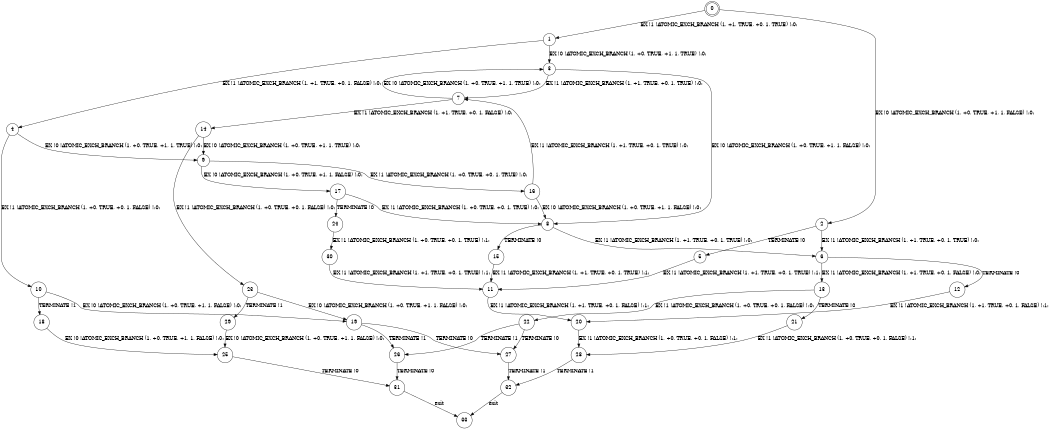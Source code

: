 digraph BCG {
size = "7, 10.5";
center = TRUE;
node [shape = circle];
0 [peripheries = 2];
0 -> 1 [label = "EX !1 !ATOMIC_EXCH_BRANCH (1, +1, TRUE, +0, 1, TRUE) !:0:"];
0 -> 2 [label = "EX !0 !ATOMIC_EXCH_BRANCH (1, +0, TRUE, +1, 1, FALSE) !:0:"];
1 -> 3 [label = "EX !0 !ATOMIC_EXCH_BRANCH (1, +0, TRUE, +1, 1, TRUE) !:0:"];
1 -> 4 [label = "EX !1 !ATOMIC_EXCH_BRANCH (1, +1, TRUE, +0, 1, FALSE) !:0:"];
2 -> 5 [label = "TERMINATE !0"];
2 -> 6 [label = "EX !1 !ATOMIC_EXCH_BRANCH (1, +1, TRUE, +0, 1, TRUE) !:0:"];
3 -> 7 [label = "EX !1 !ATOMIC_EXCH_BRANCH (1, +1, TRUE, +0, 1, TRUE) !:0:"];
3 -> 8 [label = "EX !0 !ATOMIC_EXCH_BRANCH (1, +0, TRUE, +1, 1, FALSE) !:0:"];
4 -> 9 [label = "EX !0 !ATOMIC_EXCH_BRANCH (1, +0, TRUE, +1, 1, TRUE) !:0:"];
4 -> 10 [label = "EX !1 !ATOMIC_EXCH_BRANCH (1, +0, TRUE, +0, 1, FALSE) !:0:"];
5 -> 11 [label = "EX !1 !ATOMIC_EXCH_BRANCH (1, +1, TRUE, +0, 1, TRUE) !:1:"];
6 -> 12 [label = "TERMINATE !0"];
6 -> 13 [label = "EX !1 !ATOMIC_EXCH_BRANCH (1, +1, TRUE, +0, 1, FALSE) !:0:"];
7 -> 14 [label = "EX !1 !ATOMIC_EXCH_BRANCH (1, +1, TRUE, +0, 1, FALSE) !:0:"];
7 -> 3 [label = "EX !0 !ATOMIC_EXCH_BRANCH (1, +0, TRUE, +1, 1, TRUE) !:0:"];
8 -> 15 [label = "TERMINATE !0"];
8 -> 6 [label = "EX !1 !ATOMIC_EXCH_BRANCH (1, +1, TRUE, +0, 1, TRUE) !:0:"];
9 -> 16 [label = "EX !1 !ATOMIC_EXCH_BRANCH (1, +0, TRUE, +0, 1, TRUE) !:0:"];
9 -> 17 [label = "EX !0 !ATOMIC_EXCH_BRANCH (1, +0, TRUE, +1, 1, FALSE) !:0:"];
10 -> 18 [label = "TERMINATE !1"];
10 -> 19 [label = "EX !0 !ATOMIC_EXCH_BRANCH (1, +0, TRUE, +1, 1, FALSE) !:0:"];
11 -> 20 [label = "EX !1 !ATOMIC_EXCH_BRANCH (1, +1, TRUE, +0, 1, FALSE) !:1:"];
12 -> 20 [label = "EX !1 !ATOMIC_EXCH_BRANCH (1, +1, TRUE, +0, 1, FALSE) !:1:"];
13 -> 21 [label = "TERMINATE !0"];
13 -> 22 [label = "EX !1 !ATOMIC_EXCH_BRANCH (1, +0, TRUE, +0, 1, FALSE) !:0:"];
14 -> 23 [label = "EX !1 !ATOMIC_EXCH_BRANCH (1, +0, TRUE, +0, 1, FALSE) !:0:"];
14 -> 9 [label = "EX !0 !ATOMIC_EXCH_BRANCH (1, +0, TRUE, +1, 1, TRUE) !:0:"];
15 -> 11 [label = "EX !1 !ATOMIC_EXCH_BRANCH (1, +1, TRUE, +0, 1, TRUE) !:1:"];
16 -> 7 [label = "EX !1 !ATOMIC_EXCH_BRANCH (1, +1, TRUE, +0, 1, TRUE) !:0:"];
16 -> 8 [label = "EX !0 !ATOMIC_EXCH_BRANCH (1, +0, TRUE, +1, 1, FALSE) !:0:"];
17 -> 24 [label = "TERMINATE !0"];
17 -> 8 [label = "EX !1 !ATOMIC_EXCH_BRANCH (1, +0, TRUE, +0, 1, TRUE) !:0:"];
18 -> 25 [label = "EX !0 !ATOMIC_EXCH_BRANCH (1, +0, TRUE, +1, 1, FALSE) !:0:"];
19 -> 26 [label = "TERMINATE !1"];
19 -> 27 [label = "TERMINATE !0"];
20 -> 28 [label = "EX !1 !ATOMIC_EXCH_BRANCH (1, +0, TRUE, +0, 1, FALSE) !:1:"];
21 -> 28 [label = "EX !1 !ATOMIC_EXCH_BRANCH (1, +0, TRUE, +0, 1, FALSE) !:1:"];
22 -> 26 [label = "TERMINATE !1"];
22 -> 27 [label = "TERMINATE !0"];
23 -> 29 [label = "TERMINATE !1"];
23 -> 19 [label = "EX !0 !ATOMIC_EXCH_BRANCH (1, +0, TRUE, +1, 1, FALSE) !:0:"];
24 -> 30 [label = "EX !1 !ATOMIC_EXCH_BRANCH (1, +0, TRUE, +0, 1, TRUE) !:1:"];
25 -> 31 [label = "TERMINATE !0"];
26 -> 31 [label = "TERMINATE !0"];
27 -> 32 [label = "TERMINATE !1"];
28 -> 32 [label = "TERMINATE !1"];
29 -> 25 [label = "EX !0 !ATOMIC_EXCH_BRANCH (1, +0, TRUE, +1, 1, FALSE) !:0:"];
30 -> 11 [label = "EX !1 !ATOMIC_EXCH_BRANCH (1, +1, TRUE, +0, 1, TRUE) !:1:"];
31 -> 33 [label = "exit"];
32 -> 33 [label = "exit"];
}
